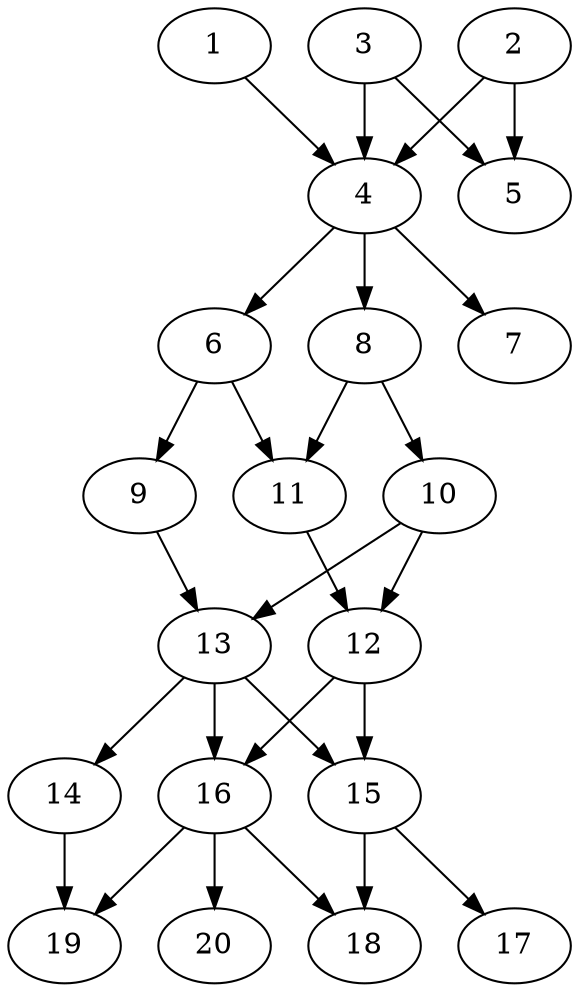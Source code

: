 // DAG automatically generated by daggen at Sat Jul 27 15:36:23 2019
// ./daggen --dot -n 20 --ccr 0.5 --fat 0.4 --regular 0.5 --density 0.7 --mindata 5242880 --maxdata 52428800 
digraph G {
  1 [size="13778944", alpha="0.13", expect_size="6889472"] 
  1 -> 4 [size ="6889472"]
  2 [size="58824704", alpha="0.08", expect_size="29412352"] 
  2 -> 4 [size ="29412352"]
  2 -> 5 [size ="29412352"]
  3 [size="27338752", alpha="0.16", expect_size="13669376"] 
  3 -> 4 [size ="13669376"]
  3 -> 5 [size ="13669376"]
  4 [size="12701696", alpha="0.02", expect_size="6350848"] 
  4 -> 6 [size ="6350848"]
  4 -> 7 [size ="6350848"]
  4 -> 8 [size ="6350848"]
  5 [size="30472192", alpha="0.11", expect_size="15236096"] 
  6 [size="81045504", alpha="0.02", expect_size="40522752"] 
  6 -> 9 [size ="40522752"]
  6 -> 11 [size ="40522752"]
  7 [size="63920128", alpha="0.14", expect_size="31960064"] 
  8 [size="58683392", alpha="0.09", expect_size="29341696"] 
  8 -> 10 [size ="29341696"]
  8 -> 11 [size ="29341696"]
  9 [size="22243328", alpha="0.00", expect_size="11121664"] 
  9 -> 13 [size ="11121664"]
  10 [size="71297024", alpha="0.13", expect_size="35648512"] 
  10 -> 12 [size ="35648512"]
  10 -> 13 [size ="35648512"]
  11 [size="62337024", alpha="0.17", expect_size="31168512"] 
  11 -> 12 [size ="31168512"]
  12 [size="28686336", alpha="0.13", expect_size="14343168"] 
  12 -> 15 [size ="14343168"]
  12 -> 16 [size ="14343168"]
  13 [size="66009088", alpha="0.17", expect_size="33004544"] 
  13 -> 14 [size ="33004544"]
  13 -> 15 [size ="33004544"]
  13 -> 16 [size ="33004544"]
  14 [size="47818752", alpha="0.07", expect_size="23909376"] 
  14 -> 19 [size ="23909376"]
  15 [size="56162304", alpha="0.15", expect_size="28081152"] 
  15 -> 17 [size ="28081152"]
  15 -> 18 [size ="28081152"]
  16 [size="15611904", alpha="0.18", expect_size="7805952"] 
  16 -> 18 [size ="7805952"]
  16 -> 19 [size ="7805952"]
  16 -> 20 [size ="7805952"]
  17 [size="25051136", alpha="0.04", expect_size="12525568"] 
  18 [size="91727872", alpha="0.19", expect_size="45863936"] 
  19 [size="39854080", alpha="0.03", expect_size="19927040"] 
  20 [size="41400320", alpha="0.14", expect_size="20700160"] 
}
